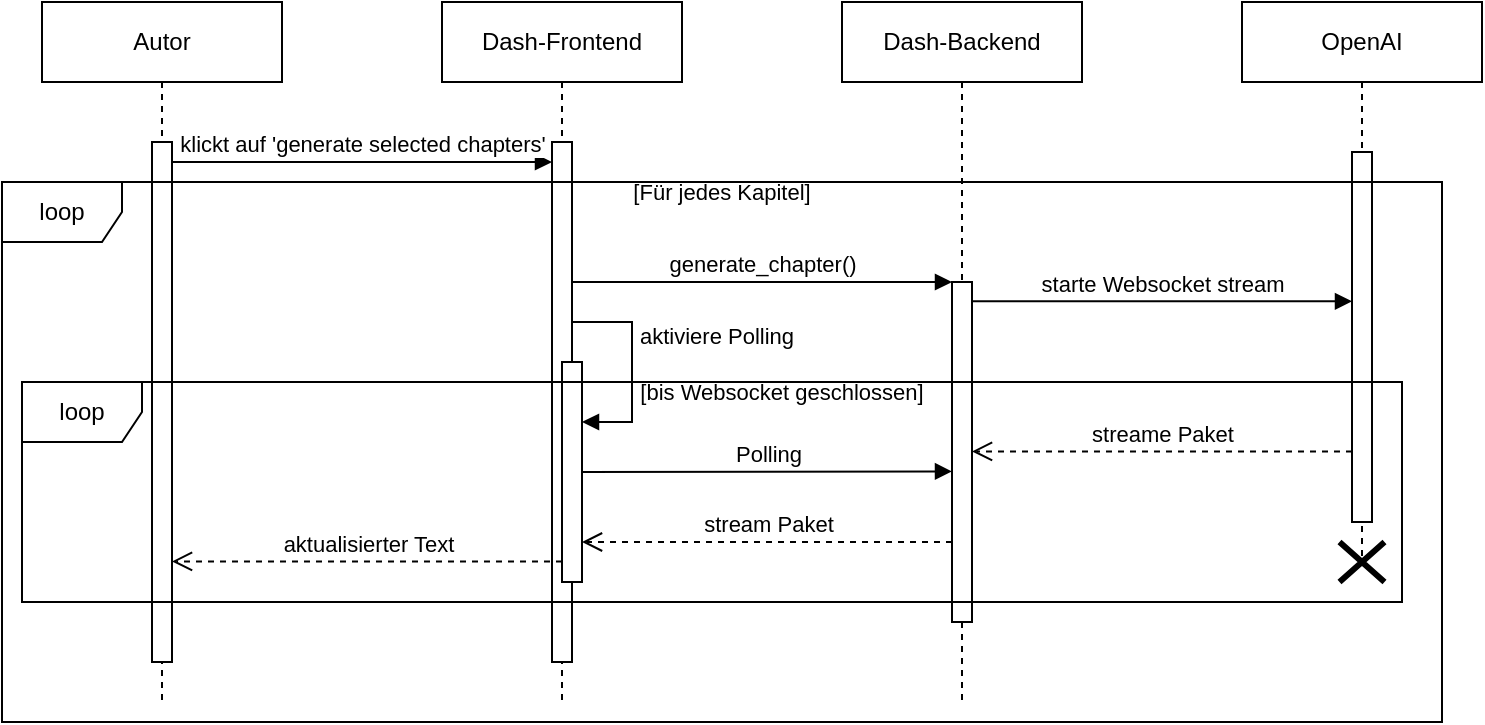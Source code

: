 <mxfile version="24.2.0" type="github">
  <diagram name="Page-1" id="2YBvvXClWsGukQMizWep">
    <mxGraphModel dx="1185" dy="647" grid="1" gridSize="10" guides="1" tooltips="1" connect="1" arrows="1" fold="1" page="1" pageScale="1" pageWidth="850" pageHeight="1100" math="0" shadow="0">
      <root>
        <mxCell id="0" />
        <mxCell id="1" parent="0" />
        <mxCell id="aM9ryv3xv72pqoxQDRHE-1" value="Autor" style="shape=umlLifeline;perimeter=lifelinePerimeter;whiteSpace=wrap;html=1;container=0;dropTarget=0;collapsible=0;recursiveResize=0;outlineConnect=0;portConstraint=eastwest;newEdgeStyle={&quot;edgeStyle&quot;:&quot;elbowEdgeStyle&quot;,&quot;elbow&quot;:&quot;vertical&quot;,&quot;curved&quot;:0,&quot;rounded&quot;:0};" parent="1" vertex="1">
          <mxGeometry x="40" y="40" width="120" height="350" as="geometry" />
        </mxCell>
        <mxCell id="aM9ryv3xv72pqoxQDRHE-2" value="" style="html=1;points=[];perimeter=orthogonalPerimeter;outlineConnect=0;targetShapes=umlLifeline;portConstraint=eastwest;newEdgeStyle={&quot;edgeStyle&quot;:&quot;elbowEdgeStyle&quot;,&quot;elbow&quot;:&quot;vertical&quot;,&quot;curved&quot;:0,&quot;rounded&quot;:0};" parent="aM9ryv3xv72pqoxQDRHE-1" vertex="1">
          <mxGeometry x="55" y="70" width="10" height="260" as="geometry" />
        </mxCell>
        <mxCell id="aM9ryv3xv72pqoxQDRHE-5" value="Dash-Frontend" style="shape=umlLifeline;perimeter=lifelinePerimeter;whiteSpace=wrap;html=1;container=0;dropTarget=0;collapsible=0;recursiveResize=0;outlineConnect=0;portConstraint=eastwest;newEdgeStyle={&quot;edgeStyle&quot;:&quot;elbowEdgeStyle&quot;,&quot;elbow&quot;:&quot;vertical&quot;,&quot;curved&quot;:0,&quot;rounded&quot;:0};" parent="1" vertex="1">
          <mxGeometry x="240" y="40" width="120" height="350" as="geometry" />
        </mxCell>
        <mxCell id="aM9ryv3xv72pqoxQDRHE-6" value="" style="html=1;points=[];perimeter=orthogonalPerimeter;outlineConnect=0;targetShapes=umlLifeline;portConstraint=eastwest;newEdgeStyle={&quot;edgeStyle&quot;:&quot;elbowEdgeStyle&quot;,&quot;elbow&quot;:&quot;vertical&quot;,&quot;curved&quot;:0,&quot;rounded&quot;:0};" parent="aM9ryv3xv72pqoxQDRHE-5" vertex="1">
          <mxGeometry x="55" y="70" width="10" height="260" as="geometry" />
        </mxCell>
        <mxCell id="aM9ryv3xv72pqoxQDRHE-7" value="klickt auf &#39;generate selected chapters&#39;" style="html=1;verticalAlign=bottom;endArrow=block;edgeStyle=elbowEdgeStyle;elbow=vertical;curved=0;rounded=0;" parent="1" source="aM9ryv3xv72pqoxQDRHE-2" target="aM9ryv3xv72pqoxQDRHE-6" edge="1">
          <mxGeometry x="0.002" relative="1" as="geometry">
            <mxPoint x="195" y="130" as="sourcePoint" />
            <Array as="points">
              <mxPoint x="180" y="120" />
            </Array>
            <mxPoint as="offset" />
          </mxGeometry>
        </mxCell>
        <mxCell id="BLGZ8ReQ7cU7HCpeZQdK-1" value="Dash-Backend" style="shape=umlLifeline;perimeter=lifelinePerimeter;whiteSpace=wrap;html=1;container=0;dropTarget=0;collapsible=0;recursiveResize=0;outlineConnect=0;portConstraint=eastwest;newEdgeStyle={&quot;edgeStyle&quot;:&quot;elbowEdgeStyle&quot;,&quot;elbow&quot;:&quot;vertical&quot;,&quot;curved&quot;:0,&quot;rounded&quot;:0};" vertex="1" parent="1">
          <mxGeometry x="440" y="40" width="120" height="350" as="geometry" />
        </mxCell>
        <mxCell id="BLGZ8ReQ7cU7HCpeZQdK-2" value="" style="html=1;points=[];perimeter=orthogonalPerimeter;outlineConnect=0;targetShapes=umlLifeline;portConstraint=eastwest;newEdgeStyle={&quot;edgeStyle&quot;:&quot;elbowEdgeStyle&quot;,&quot;elbow&quot;:&quot;vertical&quot;,&quot;curved&quot;:0,&quot;rounded&quot;:0};" vertex="1" parent="BLGZ8ReQ7cU7HCpeZQdK-1">
          <mxGeometry x="55" y="140" width="10" height="170" as="geometry" />
        </mxCell>
        <mxCell id="BLGZ8ReQ7cU7HCpeZQdK-3" value="OpenAI" style="shape=umlLifeline;perimeter=lifelinePerimeter;whiteSpace=wrap;html=1;container=0;dropTarget=0;collapsible=0;recursiveResize=0;outlineConnect=0;portConstraint=eastwest;newEdgeStyle={&quot;edgeStyle&quot;:&quot;elbowEdgeStyle&quot;,&quot;elbow&quot;:&quot;vertical&quot;,&quot;curved&quot;:0,&quot;rounded&quot;:0};" vertex="1" parent="1">
          <mxGeometry x="640" y="40" width="120" height="280" as="geometry" />
        </mxCell>
        <mxCell id="BLGZ8ReQ7cU7HCpeZQdK-4" value="" style="html=1;points=[];perimeter=orthogonalPerimeter;outlineConnect=0;targetShapes=umlLifeline;portConstraint=eastwest;newEdgeStyle={&quot;edgeStyle&quot;:&quot;elbowEdgeStyle&quot;,&quot;elbow&quot;:&quot;vertical&quot;,&quot;curved&quot;:0,&quot;rounded&quot;:0};" vertex="1" parent="BLGZ8ReQ7cU7HCpeZQdK-3">
          <mxGeometry x="55" y="75" width="10" height="185" as="geometry" />
        </mxCell>
        <mxCell id="BLGZ8ReQ7cU7HCpeZQdK-5" value="generate_chapter()" style="html=1;verticalAlign=bottom;endArrow=block;edgeStyle=elbowEdgeStyle;elbow=vertical;curved=0;rounded=0;" edge="1" parent="1">
          <mxGeometry relative="1" as="geometry">
            <mxPoint x="305.0" y="180" as="sourcePoint" />
            <Array as="points" />
            <mxPoint x="495" y="180" as="targetPoint" />
          </mxGeometry>
        </mxCell>
        <mxCell id="BLGZ8ReQ7cU7HCpeZQdK-6" value="loop" style="shape=umlFrame;whiteSpace=wrap;html=1;pointerEvents=0;" vertex="1" parent="1">
          <mxGeometry x="20" y="130" width="720" height="270" as="geometry" />
        </mxCell>
        <mxCell id="BLGZ8ReQ7cU7HCpeZQdK-7" value="[Für jedes Kapitel]" style="text;html=1;align=center;verticalAlign=middle;whiteSpace=wrap;rounded=0;fontSize=11;" vertex="1" parent="1">
          <mxGeometry x="320" y="120" width="120" height="30" as="geometry" />
        </mxCell>
        <mxCell id="BLGZ8ReQ7cU7HCpeZQdK-8" value="starte Websocket stream" style="html=1;verticalAlign=bottom;endArrow=block;edgeStyle=elbowEdgeStyle;elbow=vertical;curved=0;rounded=0;" edge="1" parent="1" source="BLGZ8ReQ7cU7HCpeZQdK-2" target="BLGZ8ReQ7cU7HCpeZQdK-4">
          <mxGeometry x="0.002" relative="1" as="geometry">
            <mxPoint x="510" y="189.66" as="sourcePoint" />
            <Array as="points">
              <mxPoint x="585" y="189.66" />
            </Array>
            <mxPoint x="700" y="189.66" as="targetPoint" />
            <mxPoint as="offset" />
          </mxGeometry>
        </mxCell>
        <mxCell id="BLGZ8ReQ7cU7HCpeZQdK-9" value="streame Paket" style="html=1;verticalAlign=bottom;endArrow=open;dashed=1;endSize=8;edgeStyle=elbowEdgeStyle;elbow=vertical;curved=0;rounded=0;" edge="1" parent="1" source="BLGZ8ReQ7cU7HCpeZQdK-4" target="BLGZ8ReQ7cU7HCpeZQdK-2">
          <mxGeometry relative="1" as="geometry">
            <mxPoint x="498.75" y="264.71" as="targetPoint" />
            <Array as="points">
              <mxPoint x="573.75" y="264.71" />
            </Array>
            <mxPoint x="688.75" y="264.71" as="sourcePoint" />
          </mxGeometry>
        </mxCell>
        <mxCell id="BLGZ8ReQ7cU7HCpeZQdK-10" value="stream Paket" style="html=1;verticalAlign=bottom;endArrow=open;dashed=1;endSize=8;edgeStyle=elbowEdgeStyle;elbow=vertical;curved=0;rounded=0;" edge="1" parent="1">
          <mxGeometry relative="1" as="geometry">
            <mxPoint x="310" y="310" as="targetPoint" />
            <Array as="points">
              <mxPoint x="390" y="310" />
            </Array>
            <mxPoint x="495" y="310" as="sourcePoint" />
          </mxGeometry>
        </mxCell>
        <mxCell id="BLGZ8ReQ7cU7HCpeZQdK-17" value="" style="html=1;points=[[0,0,0,0,5],[0,1,0,0,-5],[1,0,0,0,5],[1,1,0,0,-5]];perimeter=orthogonalPerimeter;outlineConnect=0;targetShapes=umlLifeline;portConstraint=eastwest;newEdgeStyle={&quot;curved&quot;:0,&quot;rounded&quot;:0};" vertex="1" parent="1">
          <mxGeometry x="300" y="220" width="10" height="110" as="geometry" />
        </mxCell>
        <mxCell id="BLGZ8ReQ7cU7HCpeZQdK-18" value="aktiviere Polling" style="html=1;align=left;spacingLeft=2;endArrow=block;rounded=0;edgeStyle=orthogonalEdgeStyle;curved=0;rounded=0;" edge="1" target="BLGZ8ReQ7cU7HCpeZQdK-17" parent="1">
          <mxGeometry x="-0.294" relative="1" as="geometry">
            <mxPoint x="305" y="200" as="sourcePoint" />
            <Array as="points">
              <mxPoint x="335" y="200" />
              <mxPoint x="335" y="250" />
            </Array>
            <mxPoint as="offset" />
          </mxGeometry>
        </mxCell>
        <mxCell id="BLGZ8ReQ7cU7HCpeZQdK-19" value="Polling" style="html=1;verticalAlign=bottom;endArrow=block;edgeStyle=elbowEdgeStyle;elbow=vertical;curved=0;rounded=0;" edge="1" parent="1">
          <mxGeometry x="0.002" relative="1" as="geometry">
            <mxPoint x="310" y="275.05" as="sourcePoint" />
            <Array as="points">
              <mxPoint x="390" y="274.71" />
            </Array>
            <mxPoint x="495" y="274.71" as="targetPoint" />
            <mxPoint as="offset" />
          </mxGeometry>
        </mxCell>
        <mxCell id="BLGZ8ReQ7cU7HCpeZQdK-20" value="[bis Websocket geschlossen]" style="text;html=1;align=center;verticalAlign=middle;whiteSpace=wrap;rounded=0;fontSize=11;" vertex="1" parent="1">
          <mxGeometry x="330" y="220" width="160" height="30" as="geometry" />
        </mxCell>
        <mxCell id="BLGZ8ReQ7cU7HCpeZQdK-16" value="loop" style="shape=umlFrame;whiteSpace=wrap;html=1;pointerEvents=0;" vertex="1" parent="1">
          <mxGeometry x="30" y="230" width="690" height="110" as="geometry" />
        </mxCell>
        <mxCell id="BLGZ8ReQ7cU7HCpeZQdK-22" value="" style="shape=umlDestroy;whiteSpace=wrap;html=1;strokeWidth=3;targetShapes=umlLifeline;" vertex="1" parent="1">
          <mxGeometry x="688.75" y="310" width="22.5" height="20" as="geometry" />
        </mxCell>
        <mxCell id="BLGZ8ReQ7cU7HCpeZQdK-23" value="aktualisierter Text" style="html=1;verticalAlign=bottom;endArrow=open;dashed=1;endSize=8;edgeStyle=elbowEdgeStyle;elbow=vertical;curved=0;rounded=0;" edge="1" parent="1">
          <mxGeometry relative="1" as="geometry">
            <mxPoint x="105" y="319.71" as="targetPoint" />
            <Array as="points">
              <mxPoint x="190" y="319.71" />
            </Array>
            <mxPoint x="300" y="319.71" as="sourcePoint" />
          </mxGeometry>
        </mxCell>
      </root>
    </mxGraphModel>
  </diagram>
</mxfile>
